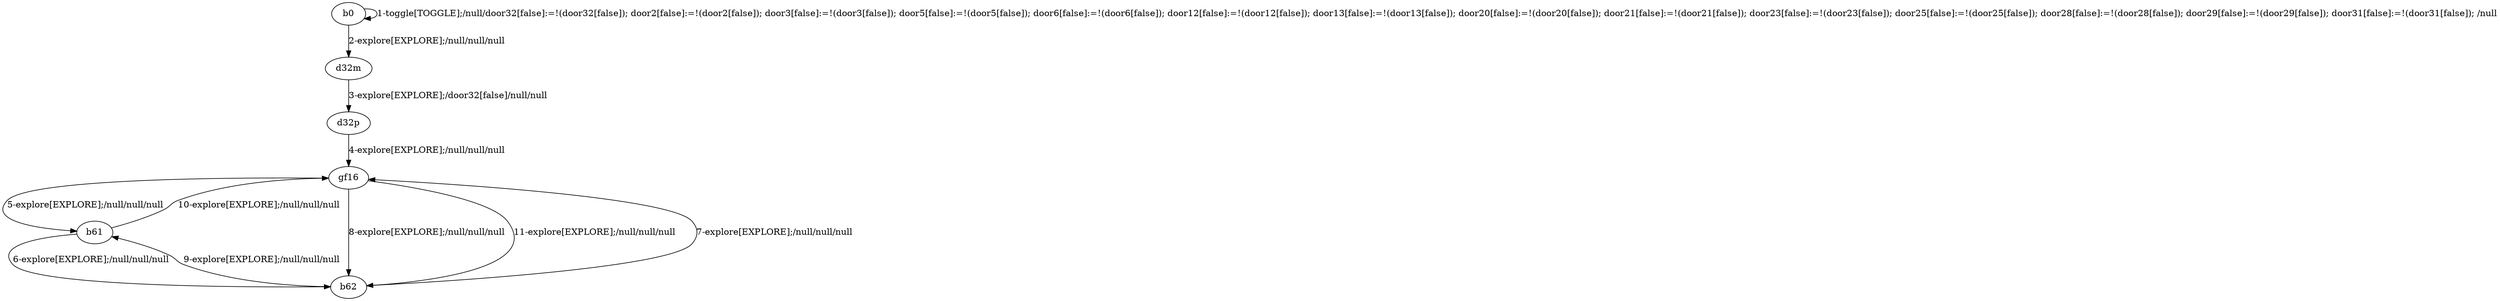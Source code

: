 # Total number of goals covered by this test: 1
# b61 --> gf16

digraph g {
"b0" -> "b0" [label = "1-toggle[TOGGLE];/null/door32[false]:=!(door32[false]); door2[false]:=!(door2[false]); door3[false]:=!(door3[false]); door5[false]:=!(door5[false]); door6[false]:=!(door6[false]); door12[false]:=!(door12[false]); door13[false]:=!(door13[false]); door20[false]:=!(door20[false]); door21[false]:=!(door21[false]); door23[false]:=!(door23[false]); door25[false]:=!(door25[false]); door28[false]:=!(door28[false]); door29[false]:=!(door29[false]); door31[false]:=!(door31[false]); /null"];
"b0" -> "d32m" [label = "2-explore[EXPLORE];/null/null/null"];
"d32m" -> "d32p" [label = "3-explore[EXPLORE];/door32[false]/null/null"];
"d32p" -> "gf16" [label = "4-explore[EXPLORE];/null/null/null"];
"gf16" -> "b61" [label = "5-explore[EXPLORE];/null/null/null"];
"b61" -> "b62" [label = "6-explore[EXPLORE];/null/null/null"];
"b62" -> "gf16" [label = "7-explore[EXPLORE];/null/null/null"];
"gf16" -> "b62" [label = "8-explore[EXPLORE];/null/null/null"];
"b62" -> "b61" [label = "9-explore[EXPLORE];/null/null/null"];
"b61" -> "gf16" [label = "10-explore[EXPLORE];/null/null/null"];
"gf16" -> "b62" [label = "11-explore[EXPLORE];/null/null/null"];
}